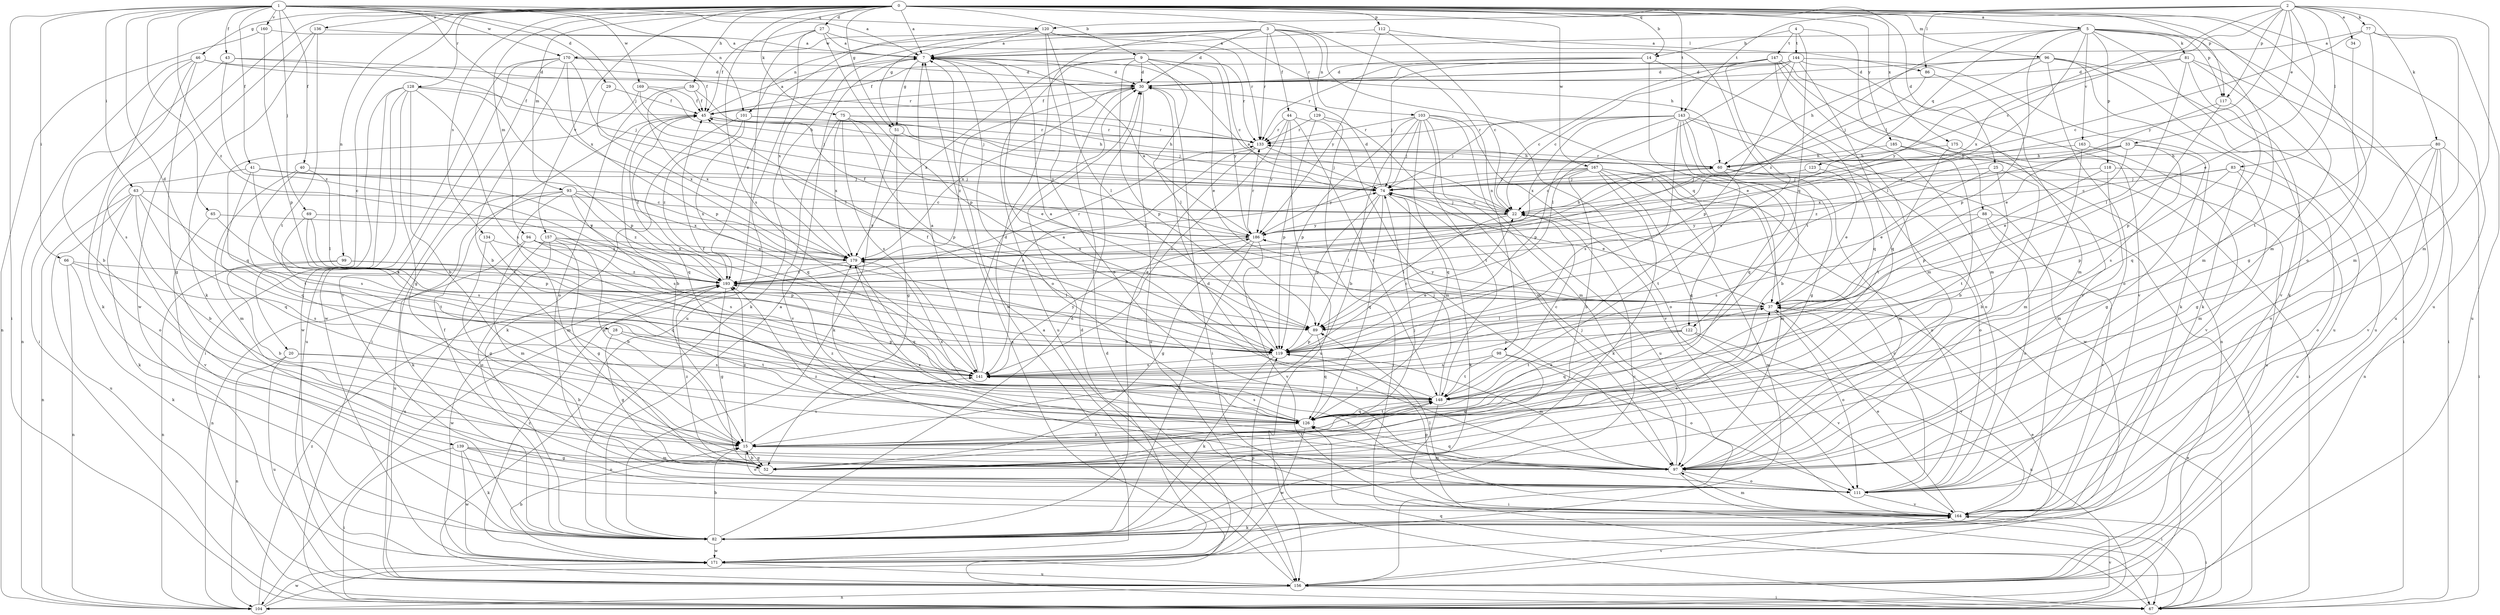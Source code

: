strict digraph  {
0;
1;
2;
3;
4;
5;
7;
9;
14;
15;
20;
22;
25;
27;
28;
29;
30;
33;
34;
37;
40;
41;
43;
44;
45;
46;
51;
52;
59;
60;
63;
65;
66;
67;
69;
74;
75;
77;
80;
81;
82;
83;
86;
88;
89;
93;
94;
96;
97;
98;
99;
101;
103;
104;
111;
112;
117;
118;
119;
120;
122;
123;
126;
128;
129;
133;
134;
136;
139;
141;
143;
144;
147;
148;
156;
157;
160;
163;
164;
167;
169;
170;
171;
175;
179;
185;
186;
193;
0 -> 5  [label=a];
0 -> 7  [label=a];
0 -> 9  [label=b];
0 -> 14  [label=b];
0 -> 20  [label=c];
0 -> 25  [label=d];
0 -> 27  [label=d];
0 -> 46  [label=g];
0 -> 51  [label=g];
0 -> 59  [label=h];
0 -> 75  [label=k];
0 -> 93  [label=m];
0 -> 94  [label=m];
0 -> 96  [label=m];
0 -> 97  [label=m];
0 -> 98  [label=n];
0 -> 99  [label=n];
0 -> 111  [label=o];
0 -> 112  [label=p];
0 -> 117  [label=p];
0 -> 128  [label=r];
0 -> 134  [label=s];
0 -> 136  [label=s];
0 -> 139  [label=s];
0 -> 141  [label=s];
0 -> 143  [label=t];
0 -> 156  [label=u];
0 -> 157  [label=v];
0 -> 167  [label=w];
0 -> 175  [label=x];
0 -> 185  [label=y];
1 -> 7  [label=a];
1 -> 28  [label=d];
1 -> 29  [label=d];
1 -> 40  [label=f];
1 -> 41  [label=f];
1 -> 43  [label=f];
1 -> 63  [label=i];
1 -> 65  [label=i];
1 -> 66  [label=i];
1 -> 67  [label=i];
1 -> 69  [label=j];
1 -> 74  [label=j];
1 -> 101  [label=n];
1 -> 120  [label=q];
1 -> 160  [label=v];
1 -> 169  [label=w];
1 -> 170  [label=w];
1 -> 179  [label=x];
1 -> 193  [label=z];
2 -> 22  [label=c];
2 -> 33  [label=e];
2 -> 34  [label=e];
2 -> 37  [label=e];
2 -> 77  [label=k];
2 -> 80  [label=k];
2 -> 83  [label=l];
2 -> 86  [label=l];
2 -> 97  [label=m];
2 -> 117  [label=p];
2 -> 120  [label=q];
2 -> 143  [label=t];
2 -> 179  [label=x];
2 -> 186  [label=y];
3 -> 30  [label=d];
3 -> 44  [label=f];
3 -> 51  [label=g];
3 -> 86  [label=l];
3 -> 101  [label=n];
3 -> 103  [label=n];
3 -> 122  [label=q];
3 -> 129  [label=r];
3 -> 133  [label=r];
3 -> 170  [label=w];
3 -> 171  [label=w];
4 -> 14  [label=b];
4 -> 88  [label=l];
4 -> 122  [label=q];
4 -> 144  [label=t];
4 -> 147  [label=t];
5 -> 7  [label=a];
5 -> 81  [label=k];
5 -> 82  [label=k];
5 -> 89  [label=l];
5 -> 97  [label=m];
5 -> 117  [label=p];
5 -> 118  [label=p];
5 -> 119  [label=p];
5 -> 123  [label=q];
5 -> 156  [label=u];
5 -> 163  [label=v];
5 -> 193  [label=z];
7 -> 30  [label=d];
7 -> 51  [label=g];
7 -> 82  [label=k];
7 -> 111  [label=o];
9 -> 30  [label=d];
9 -> 37  [label=e];
9 -> 89  [label=l];
9 -> 119  [label=p];
9 -> 133  [label=r];
9 -> 156  [label=u];
9 -> 179  [label=x];
9 -> 186  [label=y];
14 -> 30  [label=d];
14 -> 37  [label=e];
14 -> 74  [label=j];
14 -> 97  [label=m];
14 -> 133  [label=r];
15 -> 52  [label=g];
15 -> 97  [label=m];
15 -> 111  [label=o];
15 -> 141  [label=s];
15 -> 148  [label=t];
15 -> 193  [label=z];
20 -> 15  [label=b];
20 -> 104  [label=n];
20 -> 141  [label=s];
20 -> 156  [label=u];
22 -> 7  [label=a];
22 -> 74  [label=j];
22 -> 89  [label=l];
22 -> 186  [label=y];
25 -> 15  [label=b];
25 -> 37  [label=e];
25 -> 74  [label=j];
25 -> 148  [label=t];
27 -> 7  [label=a];
27 -> 22  [label=c];
27 -> 45  [label=f];
27 -> 104  [label=n];
27 -> 119  [label=p];
27 -> 156  [label=u];
28 -> 52  [label=g];
28 -> 119  [label=p];
28 -> 148  [label=t];
29 -> 45  [label=f];
29 -> 179  [label=x];
30 -> 45  [label=f];
30 -> 67  [label=i];
30 -> 156  [label=u];
30 -> 179  [label=x];
30 -> 193  [label=z];
33 -> 37  [label=e];
33 -> 52  [label=g];
33 -> 60  [label=h];
33 -> 141  [label=s];
33 -> 179  [label=x];
33 -> 193  [label=z];
34 -> 52  [label=g];
37 -> 89  [label=l];
37 -> 111  [label=o];
37 -> 164  [label=v];
37 -> 186  [label=y];
40 -> 74  [label=j];
40 -> 89  [label=l];
40 -> 97  [label=m];
40 -> 148  [label=t];
41 -> 74  [label=j];
41 -> 111  [label=o];
41 -> 126  [label=q];
41 -> 141  [label=s];
41 -> 179  [label=x];
41 -> 193  [label=z];
43 -> 15  [label=b];
43 -> 30  [label=d];
43 -> 74  [label=j];
43 -> 193  [label=z];
44 -> 97  [label=m];
44 -> 133  [label=r];
44 -> 141  [label=s];
44 -> 148  [label=t];
44 -> 156  [label=u];
44 -> 186  [label=y];
45 -> 7  [label=a];
45 -> 15  [label=b];
45 -> 60  [label=h];
45 -> 126  [label=q];
45 -> 133  [label=r];
46 -> 30  [label=d];
46 -> 52  [label=g];
46 -> 67  [label=i];
46 -> 82  [label=k];
46 -> 104  [label=n];
46 -> 133  [label=r];
51 -> 52  [label=g];
51 -> 82  [label=k];
51 -> 186  [label=y];
52 -> 15  [label=b];
52 -> 37  [label=e];
52 -> 74  [label=j];
52 -> 148  [label=t];
52 -> 193  [label=z];
59 -> 45  [label=f];
59 -> 74  [label=j];
59 -> 111  [label=o];
59 -> 179  [label=x];
60 -> 74  [label=j];
60 -> 97  [label=m];
60 -> 111  [label=o];
60 -> 133  [label=r];
60 -> 148  [label=t];
63 -> 15  [label=b];
63 -> 22  [label=c];
63 -> 82  [label=k];
63 -> 104  [label=n];
63 -> 126  [label=q];
63 -> 141  [label=s];
63 -> 156  [label=u];
65 -> 141  [label=s];
65 -> 164  [label=v];
65 -> 186  [label=y];
66 -> 82  [label=k];
66 -> 104  [label=n];
66 -> 141  [label=s];
66 -> 193  [label=z];
67 -> 7  [label=a];
67 -> 37  [label=e];
67 -> 126  [label=q];
69 -> 89  [label=l];
69 -> 119  [label=p];
69 -> 148  [label=t];
69 -> 186  [label=y];
74 -> 22  [label=c];
74 -> 30  [label=d];
74 -> 37  [label=e];
74 -> 82  [label=k];
74 -> 89  [label=l];
74 -> 119  [label=p];
74 -> 126  [label=q];
75 -> 37  [label=e];
75 -> 60  [label=h];
75 -> 119  [label=p];
75 -> 133  [label=r];
75 -> 141  [label=s];
75 -> 164  [label=v];
75 -> 179  [label=x];
77 -> 7  [label=a];
77 -> 22  [label=c];
77 -> 97  [label=m];
77 -> 148  [label=t];
77 -> 156  [label=u];
80 -> 52  [label=g];
80 -> 60  [label=h];
80 -> 67  [label=i];
80 -> 104  [label=n];
80 -> 111  [label=o];
80 -> 164  [label=v];
81 -> 30  [label=d];
81 -> 67  [label=i];
81 -> 89  [label=l];
81 -> 156  [label=u];
81 -> 164  [label=v];
81 -> 186  [label=y];
82 -> 7  [label=a];
82 -> 15  [label=b];
82 -> 22  [label=c];
82 -> 30  [label=d];
82 -> 45  [label=f];
82 -> 171  [label=w];
83 -> 22  [label=c];
83 -> 74  [label=j];
83 -> 97  [label=m];
83 -> 111  [label=o];
83 -> 119  [label=p];
86 -> 74  [label=j];
86 -> 97  [label=m];
88 -> 67  [label=i];
88 -> 111  [label=o];
88 -> 141  [label=s];
88 -> 164  [label=v];
88 -> 186  [label=y];
89 -> 119  [label=p];
89 -> 126  [label=q];
93 -> 22  [label=c];
93 -> 82  [label=k];
93 -> 97  [label=m];
93 -> 141  [label=s];
93 -> 156  [label=u];
93 -> 179  [label=x];
93 -> 193  [label=z];
94 -> 97  [label=m];
94 -> 104  [label=n];
94 -> 119  [label=p];
94 -> 141  [label=s];
94 -> 179  [label=x];
96 -> 30  [label=d];
96 -> 60  [label=h];
96 -> 67  [label=i];
96 -> 82  [label=k];
96 -> 111  [label=o];
96 -> 156  [label=u];
96 -> 193  [label=z];
97 -> 30  [label=d];
97 -> 67  [label=i];
97 -> 74  [label=j];
97 -> 111  [label=o];
97 -> 126  [label=q];
97 -> 179  [label=x];
97 -> 193  [label=z];
98 -> 52  [label=g];
98 -> 111  [label=o];
98 -> 141  [label=s];
98 -> 148  [label=t];
99 -> 15  [label=b];
99 -> 89  [label=l];
99 -> 104  [label=n];
99 -> 193  [label=z];
101 -> 74  [label=j];
101 -> 82  [label=k];
101 -> 126  [label=q];
101 -> 133  [label=r];
101 -> 193  [label=z];
103 -> 15  [label=b];
103 -> 74  [label=j];
103 -> 97  [label=m];
103 -> 111  [label=o];
103 -> 119  [label=p];
103 -> 126  [label=q];
103 -> 133  [label=r];
103 -> 148  [label=t];
103 -> 156  [label=u];
103 -> 164  [label=v];
104 -> 30  [label=d];
104 -> 164  [label=v];
104 -> 171  [label=w];
104 -> 193  [label=z];
111 -> 22  [label=c];
111 -> 164  [label=v];
111 -> 179  [label=x];
112 -> 7  [label=a];
112 -> 22  [label=c];
112 -> 148  [label=t];
112 -> 186  [label=y];
117 -> 37  [label=e];
117 -> 119  [label=p];
117 -> 126  [label=q];
118 -> 74  [label=j];
118 -> 97  [label=m];
118 -> 119  [label=p];
118 -> 156  [label=u];
119 -> 7  [label=a];
119 -> 22  [label=c];
119 -> 45  [label=f];
119 -> 82  [label=k];
119 -> 97  [label=m];
119 -> 141  [label=s];
120 -> 7  [label=a];
120 -> 60  [label=h];
120 -> 89  [label=l];
120 -> 111  [label=o];
120 -> 133  [label=r];
120 -> 179  [label=x];
120 -> 193  [label=z];
122 -> 104  [label=n];
122 -> 119  [label=p];
122 -> 126  [label=q];
122 -> 148  [label=t];
122 -> 164  [label=v];
123 -> 37  [label=e];
123 -> 74  [label=j];
126 -> 15  [label=b];
126 -> 37  [label=e];
126 -> 141  [label=s];
126 -> 148  [label=t];
126 -> 171  [label=w];
126 -> 179  [label=x];
126 -> 193  [label=z];
128 -> 15  [label=b];
128 -> 45  [label=f];
128 -> 52  [label=g];
128 -> 67  [label=i];
128 -> 119  [label=p];
128 -> 141  [label=s];
128 -> 156  [label=u];
128 -> 171  [label=w];
129 -> 67  [label=i];
129 -> 97  [label=m];
129 -> 119  [label=p];
129 -> 133  [label=r];
133 -> 60  [label=h];
133 -> 74  [label=j];
133 -> 82  [label=k];
133 -> 141  [label=s];
134 -> 52  [label=g];
134 -> 126  [label=q];
134 -> 179  [label=x];
136 -> 7  [label=a];
136 -> 82  [label=k];
136 -> 148  [label=t];
136 -> 171  [label=w];
139 -> 52  [label=g];
139 -> 67  [label=i];
139 -> 82  [label=k];
139 -> 97  [label=m];
139 -> 111  [label=o];
139 -> 171  [label=w];
141 -> 7  [label=a];
141 -> 30  [label=d];
141 -> 45  [label=f];
141 -> 148  [label=t];
141 -> 186  [label=y];
143 -> 15  [label=b];
143 -> 52  [label=g];
143 -> 74  [label=j];
143 -> 111  [label=o];
143 -> 119  [label=p];
143 -> 126  [label=q];
143 -> 133  [label=r];
143 -> 141  [label=s];
143 -> 171  [label=w];
143 -> 179  [label=x];
144 -> 22  [label=c];
144 -> 30  [label=d];
144 -> 45  [label=f];
144 -> 82  [label=k];
144 -> 89  [label=l];
144 -> 119  [label=p];
144 -> 126  [label=q];
144 -> 164  [label=v];
147 -> 22  [label=c];
147 -> 30  [label=d];
147 -> 45  [label=f];
147 -> 97  [label=m];
147 -> 104  [label=n];
147 -> 126  [label=q];
147 -> 141  [label=s];
147 -> 164  [label=v];
148 -> 7  [label=a];
148 -> 22  [label=c];
148 -> 67  [label=i];
148 -> 74  [label=j];
148 -> 126  [label=q];
156 -> 7  [label=a];
156 -> 67  [label=i];
156 -> 104  [label=n];
156 -> 164  [label=v];
157 -> 15  [label=b];
157 -> 37  [label=e];
157 -> 52  [label=g];
157 -> 111  [label=o];
157 -> 156  [label=u];
157 -> 179  [label=x];
160 -> 7  [label=a];
160 -> 104  [label=n];
160 -> 119  [label=p];
163 -> 60  [label=h];
163 -> 97  [label=m];
163 -> 164  [label=v];
164 -> 37  [label=e];
164 -> 67  [label=i];
164 -> 82  [label=k];
164 -> 89  [label=l];
164 -> 97  [label=m];
164 -> 119  [label=p];
167 -> 15  [label=b];
167 -> 22  [label=c];
167 -> 74  [label=j];
167 -> 82  [label=k];
167 -> 97  [label=m];
167 -> 111  [label=o];
167 -> 126  [label=q];
167 -> 171  [label=w];
167 -> 186  [label=y];
169 -> 45  [label=f];
169 -> 60  [label=h];
169 -> 74  [label=j];
169 -> 126  [label=q];
170 -> 15  [label=b];
170 -> 30  [label=d];
170 -> 45  [label=f];
170 -> 67  [label=i];
170 -> 89  [label=l];
170 -> 119  [label=p];
170 -> 164  [label=v];
170 -> 171  [label=w];
171 -> 15  [label=b];
171 -> 30  [label=d];
171 -> 37  [label=e];
171 -> 119  [label=p];
171 -> 156  [label=u];
171 -> 193  [label=z];
175 -> 60  [label=h];
175 -> 148  [label=t];
175 -> 156  [label=u];
179 -> 74  [label=j];
179 -> 126  [label=q];
179 -> 193  [label=z];
185 -> 15  [label=b];
185 -> 60  [label=h];
185 -> 67  [label=i];
186 -> 7  [label=a];
186 -> 45  [label=f];
186 -> 52  [label=g];
186 -> 60  [label=h];
186 -> 82  [label=k];
186 -> 133  [label=r];
186 -> 164  [label=v];
186 -> 179  [label=x];
193 -> 37  [label=e];
193 -> 45  [label=f];
193 -> 52  [label=g];
193 -> 133  [label=r];
193 -> 171  [label=w];
}
